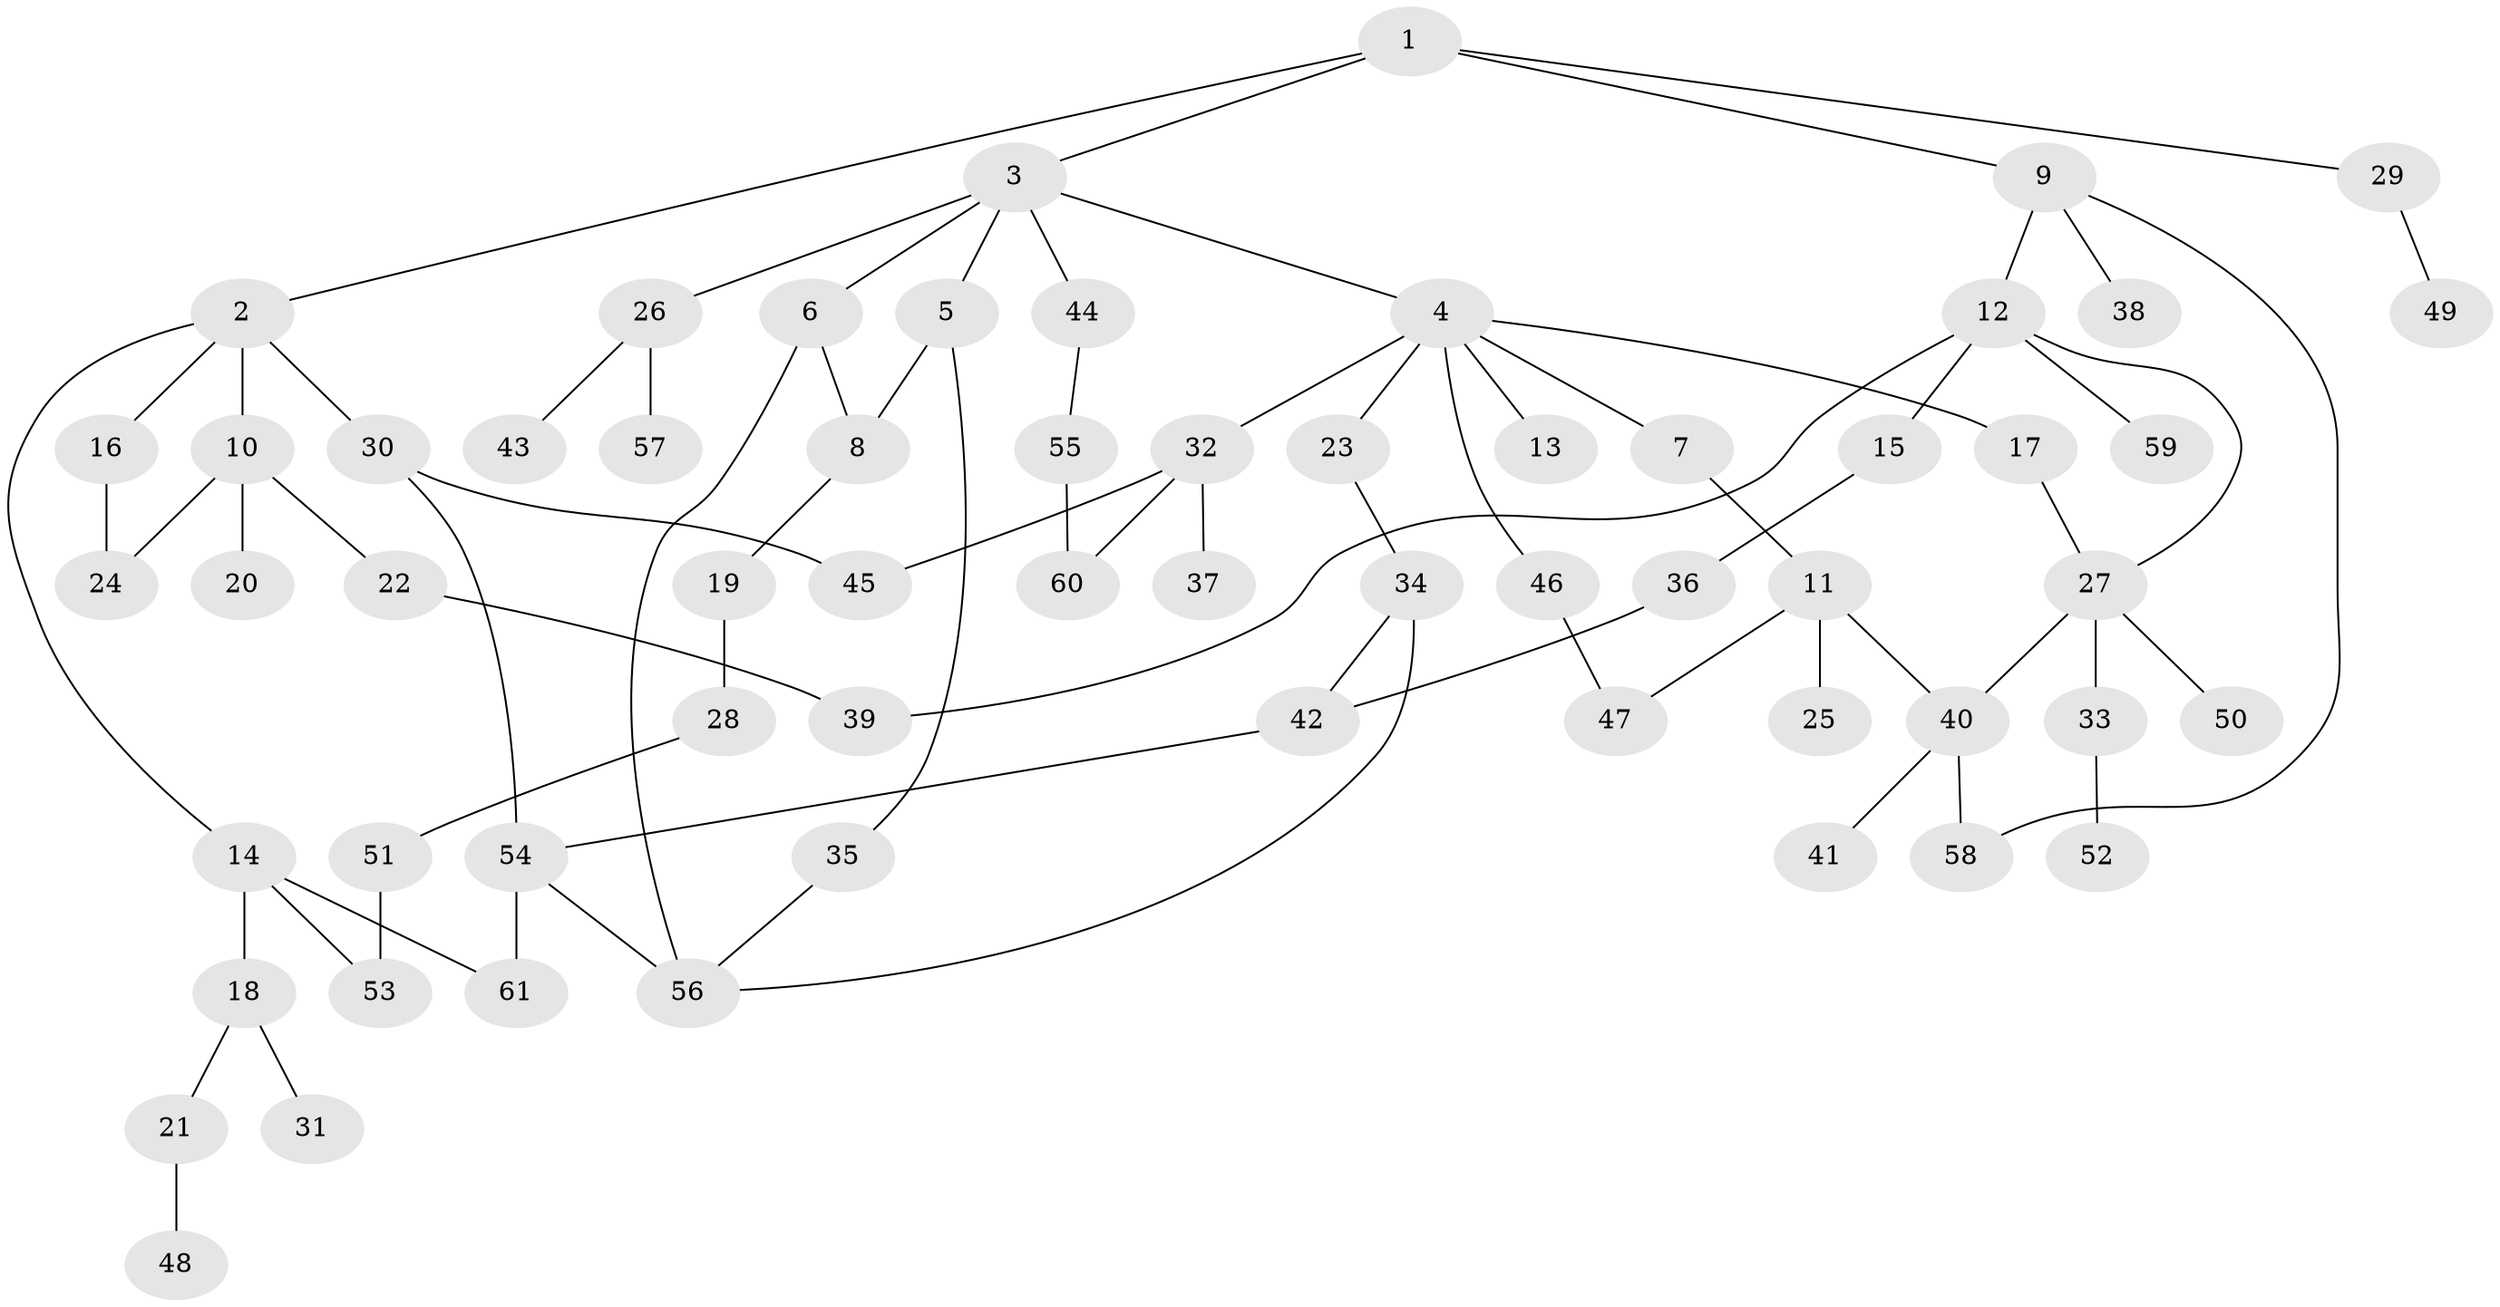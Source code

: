 // Generated by graph-tools (version 1.1) at 2025/34/03/09/25 02:34:14]
// undirected, 61 vertices, 76 edges
graph export_dot {
graph [start="1"]
  node [color=gray90,style=filled];
  1;
  2;
  3;
  4;
  5;
  6;
  7;
  8;
  9;
  10;
  11;
  12;
  13;
  14;
  15;
  16;
  17;
  18;
  19;
  20;
  21;
  22;
  23;
  24;
  25;
  26;
  27;
  28;
  29;
  30;
  31;
  32;
  33;
  34;
  35;
  36;
  37;
  38;
  39;
  40;
  41;
  42;
  43;
  44;
  45;
  46;
  47;
  48;
  49;
  50;
  51;
  52;
  53;
  54;
  55;
  56;
  57;
  58;
  59;
  60;
  61;
  1 -- 2;
  1 -- 3;
  1 -- 9;
  1 -- 29;
  2 -- 10;
  2 -- 14;
  2 -- 16;
  2 -- 30;
  3 -- 4;
  3 -- 5;
  3 -- 6;
  3 -- 26;
  3 -- 44;
  4 -- 7;
  4 -- 13;
  4 -- 17;
  4 -- 23;
  4 -- 32;
  4 -- 46;
  5 -- 35;
  5 -- 8;
  6 -- 8;
  6 -- 56;
  7 -- 11;
  8 -- 19;
  9 -- 12;
  9 -- 38;
  9 -- 58;
  10 -- 20;
  10 -- 22;
  10 -- 24;
  11 -- 25;
  11 -- 47;
  11 -- 40;
  12 -- 15;
  12 -- 59;
  12 -- 27;
  12 -- 39;
  14 -- 18;
  14 -- 61;
  14 -- 53;
  15 -- 36;
  16 -- 24;
  17 -- 27;
  18 -- 21;
  18 -- 31;
  19 -- 28;
  21 -- 48;
  22 -- 39;
  23 -- 34;
  26 -- 43;
  26 -- 57;
  27 -- 33;
  27 -- 40;
  27 -- 50;
  28 -- 51;
  29 -- 49;
  30 -- 54;
  30 -- 45;
  32 -- 37;
  32 -- 45;
  32 -- 60;
  33 -- 52;
  34 -- 56;
  34 -- 42;
  35 -- 56;
  36 -- 42;
  40 -- 41;
  40 -- 58;
  42 -- 54;
  44 -- 55;
  46 -- 47;
  51 -- 53;
  54 -- 61;
  54 -- 56;
  55 -- 60;
}
